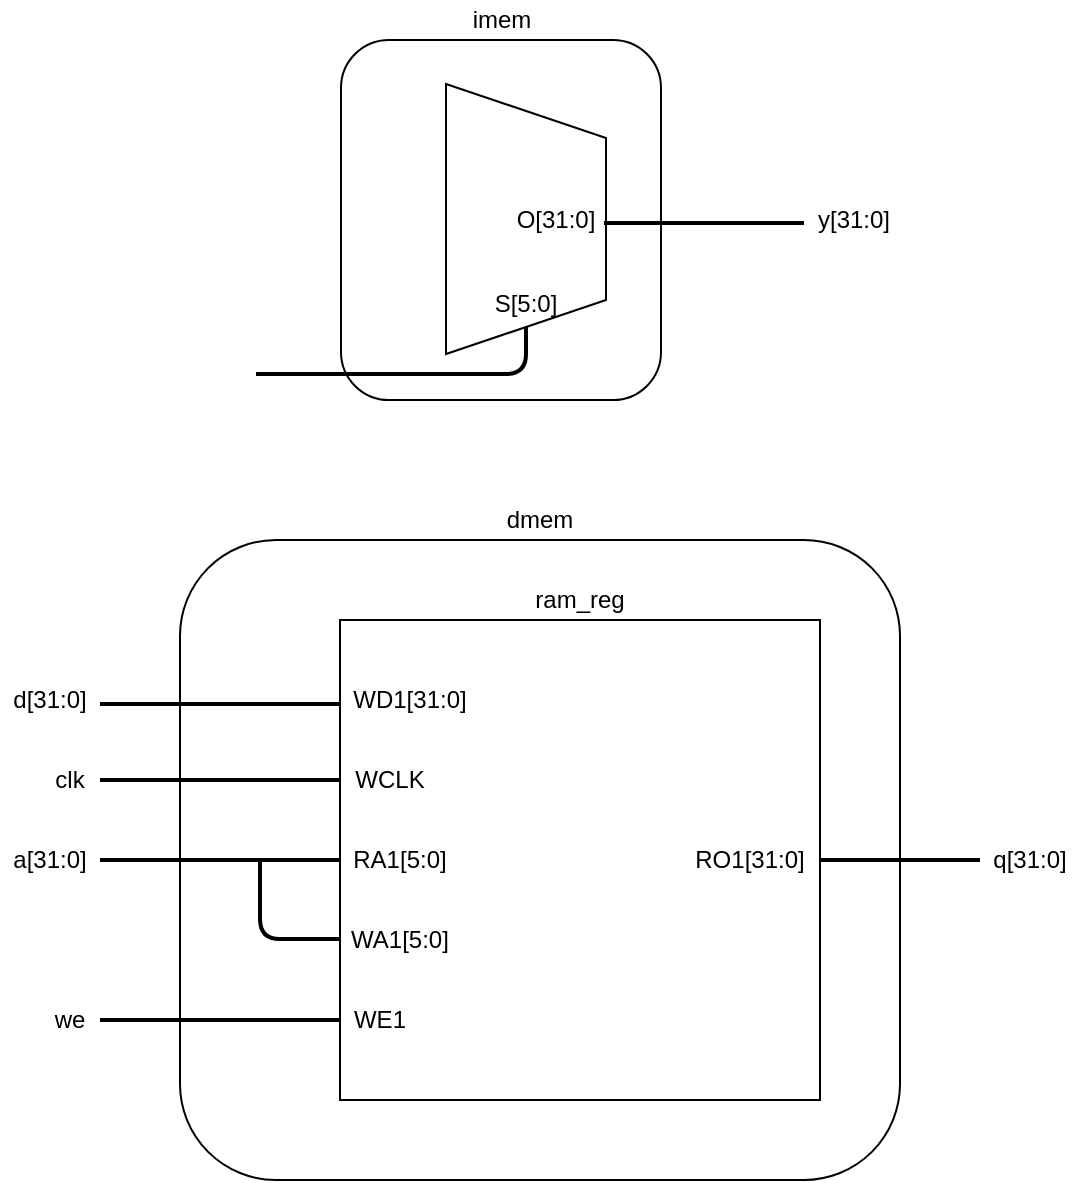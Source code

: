 <mxfile version="12.8.1" type="device"><diagram id="F_7AKx2x-1T-6Xc2F3_f" name="Page-1"><mxGraphModel dx="1202" dy="1016" grid="1" gridSize="10" guides="1" tooltips="1" connect="1" arrows="1" fold="1" page="1" pageScale="1" pageWidth="850" pageHeight="1100" math="0" shadow="0"><root><mxCell id="0"/><mxCell id="1" parent="0"/><mxCell id="O7bNFSall9MXskQk5y3U-2" value="" style="rounded=0;whiteSpace=wrap;html=1;" vertex="1" parent="1"><mxGeometry x="320" y="440" width="240" height="240" as="geometry"/></mxCell><mxCell id="O7bNFSall9MXskQk5y3U-3" value="" style="endArrow=none;html=1;strokeWidth=2;" edge="1" parent="1"><mxGeometry width="50" height="50" relative="1" as="geometry"><mxPoint x="200" y="482" as="sourcePoint"/><mxPoint x="320" y="482" as="targetPoint"/></mxGeometry></mxCell><mxCell id="O7bNFSall9MXskQk5y3U-4" value="" style="endArrow=none;html=1;entryX=-0.008;entryY=0.131;entryDx=0;entryDy=0;entryPerimeter=0;strokeWidth=2;" edge="1" parent="1"><mxGeometry width="50" height="50" relative="1" as="geometry"><mxPoint x="200" y="520" as="sourcePoint"/><mxPoint x="320.0" y="520.0" as="targetPoint"/></mxGeometry></mxCell><mxCell id="O7bNFSall9MXskQk5y3U-5" value="" style="endArrow=none;html=1;entryX=-0.008;entryY=0.131;entryDx=0;entryDy=0;entryPerimeter=0;strokeWidth=2;" edge="1" parent="1"><mxGeometry width="50" height="50" relative="1" as="geometry"><mxPoint x="200" y="560" as="sourcePoint"/><mxPoint x="320" y="560" as="targetPoint"/></mxGeometry></mxCell><mxCell id="O7bNFSall9MXskQk5y3U-6" value="" style="endArrow=none;html=1;entryX=-0.008;entryY=0.131;entryDx=0;entryDy=0;entryPerimeter=0;edgeStyle=orthogonalEdgeStyle;strokeWidth=2;" edge="1" parent="1"><mxGeometry width="50" height="50" relative="1" as="geometry"><mxPoint x="280" y="560" as="sourcePoint"/><mxPoint x="320" y="599.5" as="targetPoint"/><Array as="points"><mxPoint x="280" y="600"/></Array></mxGeometry></mxCell><mxCell id="O7bNFSall9MXskQk5y3U-7" value="" style="endArrow=none;html=1;entryX=-0.008;entryY=0.131;entryDx=0;entryDy=0;entryPerimeter=0;strokeWidth=2;" edge="1" parent="1"><mxGeometry width="50" height="50" relative="1" as="geometry"><mxPoint x="200" y="640" as="sourcePoint"/><mxPoint x="320" y="640" as="targetPoint"/></mxGeometry></mxCell><mxCell id="O7bNFSall9MXskQk5y3U-8" value="" style="endArrow=none;html=1;strokeWidth=2;exitX=1;exitY=0.5;exitDx=0;exitDy=0;" edge="1" parent="1" source="O7bNFSall9MXskQk5y3U-2"><mxGeometry width="50" height="50" relative="1" as="geometry"><mxPoint x="630" y="590" as="sourcePoint"/><mxPoint x="640" y="560" as="targetPoint"/></mxGeometry></mxCell><mxCell id="O7bNFSall9MXskQk5y3U-9" value="d[31:0]" style="text;html=1;strokeColor=none;fillColor=none;align=center;verticalAlign=middle;whiteSpace=wrap;rounded=0;" vertex="1" parent="1"><mxGeometry x="150" y="470" width="50" height="20" as="geometry"/></mxCell><mxCell id="O7bNFSall9MXskQk5y3U-10" value="clk" style="text;html=1;strokeColor=none;fillColor=none;align=center;verticalAlign=middle;whiteSpace=wrap;rounded=0;" vertex="1" parent="1"><mxGeometry x="170" y="510" width="30" height="20" as="geometry"/></mxCell><mxCell id="O7bNFSall9MXskQk5y3U-11" value="a[31:0]" style="text;html=1;strokeColor=none;fillColor=none;align=center;verticalAlign=middle;whiteSpace=wrap;rounded=0;" vertex="1" parent="1"><mxGeometry x="150" y="550" width="50" height="20" as="geometry"/></mxCell><mxCell id="O7bNFSall9MXskQk5y3U-12" value="we" style="text;html=1;strokeColor=none;fillColor=none;align=center;verticalAlign=middle;whiteSpace=wrap;rounded=0;" vertex="1" parent="1"><mxGeometry x="170" y="630" width="30" height="20" as="geometry"/></mxCell><mxCell id="O7bNFSall9MXskQk5y3U-13" value="WE1" style="text;html=1;strokeColor=none;fillColor=none;align=center;verticalAlign=middle;whiteSpace=wrap;rounded=0;" vertex="1" parent="1"><mxGeometry x="320" y="630" width="40" height="20" as="geometry"/></mxCell><mxCell id="O7bNFSall9MXskQk5y3U-14" value="RA1[5:0]" style="text;html=1;strokeColor=none;fillColor=none;align=center;verticalAlign=middle;whiteSpace=wrap;rounded=0;" vertex="1" parent="1"><mxGeometry x="320" y="550" width="60" height="20" as="geometry"/></mxCell><mxCell id="O7bNFSall9MXskQk5y3U-15" value="WA1[5:0]" style="text;html=1;strokeColor=none;fillColor=none;align=center;verticalAlign=middle;whiteSpace=wrap;rounded=0;" vertex="1" parent="1"><mxGeometry x="320" y="590" width="60" height="20" as="geometry"/></mxCell><mxCell id="O7bNFSall9MXskQk5y3U-16" value="WD1[31:0]" style="text;html=1;strokeColor=none;fillColor=none;align=center;verticalAlign=middle;whiteSpace=wrap;rounded=0;" vertex="1" parent="1"><mxGeometry x="320" y="470" width="70" height="20" as="geometry"/></mxCell><mxCell id="O7bNFSall9MXskQk5y3U-17" value="WCLK" style="text;html=1;strokeColor=none;fillColor=none;align=center;verticalAlign=middle;whiteSpace=wrap;rounded=0;" vertex="1" parent="1"><mxGeometry x="320" y="510" width="50" height="20" as="geometry"/></mxCell><mxCell id="O7bNFSall9MXskQk5y3U-18" value="RO1[31:0]" style="text;html=1;strokeColor=none;fillColor=none;align=center;verticalAlign=middle;whiteSpace=wrap;rounded=0;" vertex="1" parent="1"><mxGeometry x="490" y="550" width="70" height="20" as="geometry"/></mxCell><mxCell id="O7bNFSall9MXskQk5y3U-19" value="q[31:0]" style="text;html=1;strokeColor=none;fillColor=none;align=center;verticalAlign=middle;whiteSpace=wrap;rounded=0;" vertex="1" parent="1"><mxGeometry x="640" y="550" width="50" height="20" as="geometry"/></mxCell><mxCell id="O7bNFSall9MXskQk5y3U-20" value="" style="rounded=1;whiteSpace=wrap;html=1;fillColor=none;" vertex="1" parent="1"><mxGeometry x="240" y="400" width="360" height="320" as="geometry"/></mxCell><mxCell id="O7bNFSall9MXskQk5y3U-21" value="dmem" style="text;html=1;strokeColor=none;fillColor=none;align=center;verticalAlign=middle;whiteSpace=wrap;rounded=0;" vertex="1" parent="1"><mxGeometry x="400" y="380" width="40" height="20" as="geometry"/></mxCell><mxCell id="O7bNFSall9MXskQk5y3U-22" value="" style="shape=trapezoid;perimeter=trapezoidPerimeter;whiteSpace=wrap;html=1;fillColor=none;rotation=90;" vertex="1" parent="1"><mxGeometry x="345.5" y="199.5" width="135" height="80" as="geometry"/></mxCell><mxCell id="O7bNFSall9MXskQk5y3U-23" value="" style="endArrow=none;html=1;strokeWidth=2;entryX=1;entryY=0.5;entryDx=0;entryDy=0;edgeStyle=orthogonalEdgeStyle;" edge="1" parent="1" target="O7bNFSall9MXskQk5y3U-22"><mxGeometry width="50" height="50" relative="1" as="geometry"><mxPoint x="278" y="317" as="sourcePoint"/><mxPoint x="408" y="342" as="targetPoint"/><Array as="points"><mxPoint x="413" y="317"/></Array></mxGeometry></mxCell><mxCell id="O7bNFSall9MXskQk5y3U-26" value="O[31:0]" style="text;html=1;strokeColor=none;fillColor=none;align=center;verticalAlign=middle;whiteSpace=wrap;rounded=0;" vertex="1" parent="1"><mxGeometry x="408" y="230" width="40" height="20" as="geometry"/></mxCell><mxCell id="O7bNFSall9MXskQk5y3U-27" value="S[5:0]" style="text;html=1;strokeColor=none;fillColor=none;align=center;verticalAlign=middle;whiteSpace=wrap;rounded=0;" vertex="1" parent="1"><mxGeometry x="393" y="272" width="40" height="20" as="geometry"/></mxCell><mxCell id="O7bNFSall9MXskQk5y3U-28" value="" style="rounded=1;whiteSpace=wrap;html=1;fillColor=none;" vertex="1" parent="1"><mxGeometry x="320.5" y="150" width="160" height="180" as="geometry"/></mxCell><mxCell id="O7bNFSall9MXskQk5y3U-29" value="y[31:0]" style="text;html=1;strokeColor=none;fillColor=none;align=center;verticalAlign=middle;whiteSpace=wrap;rounded=0;" vertex="1" parent="1"><mxGeometry x="552" y="230" width="50" height="20" as="geometry"/></mxCell><mxCell id="O7bNFSall9MXskQk5y3U-32" value="" style="endArrow=none;html=1;strokeWidth=2;" edge="1" parent="1"><mxGeometry width="50" height="50" relative="1" as="geometry"><mxPoint x="452" y="241.5" as="sourcePoint"/><mxPoint x="552" y="241.5" as="targetPoint"/></mxGeometry></mxCell><mxCell id="O7bNFSall9MXskQk5y3U-33" value="imem" style="text;html=1;strokeColor=none;fillColor=none;align=center;verticalAlign=middle;whiteSpace=wrap;rounded=0;" vertex="1" parent="1"><mxGeometry x="381" y="130" width="40" height="20" as="geometry"/></mxCell><mxCell id="O7bNFSall9MXskQk5y3U-34" value="ram_reg" style="text;html=1;strokeColor=none;fillColor=none;align=center;verticalAlign=middle;whiteSpace=wrap;rounded=0;" vertex="1" parent="1"><mxGeometry x="420" y="420" width="40" height="20" as="geometry"/></mxCell></root></mxGraphModel></diagram></mxfile>